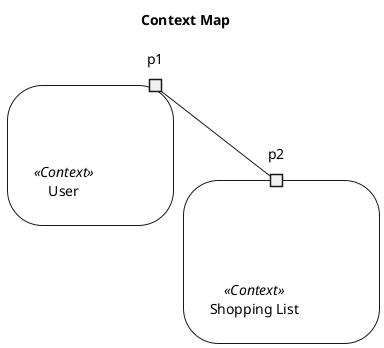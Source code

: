 @startuml 
title Context Map

storage userContext as " " {
    label user as "User" <<Context>>
    port p1
}

storage shoppingListContext as " " {
    label shoppingList as "Shopping List" <<Context>>
    port p2
} 

p1 -- p2


@enduml
